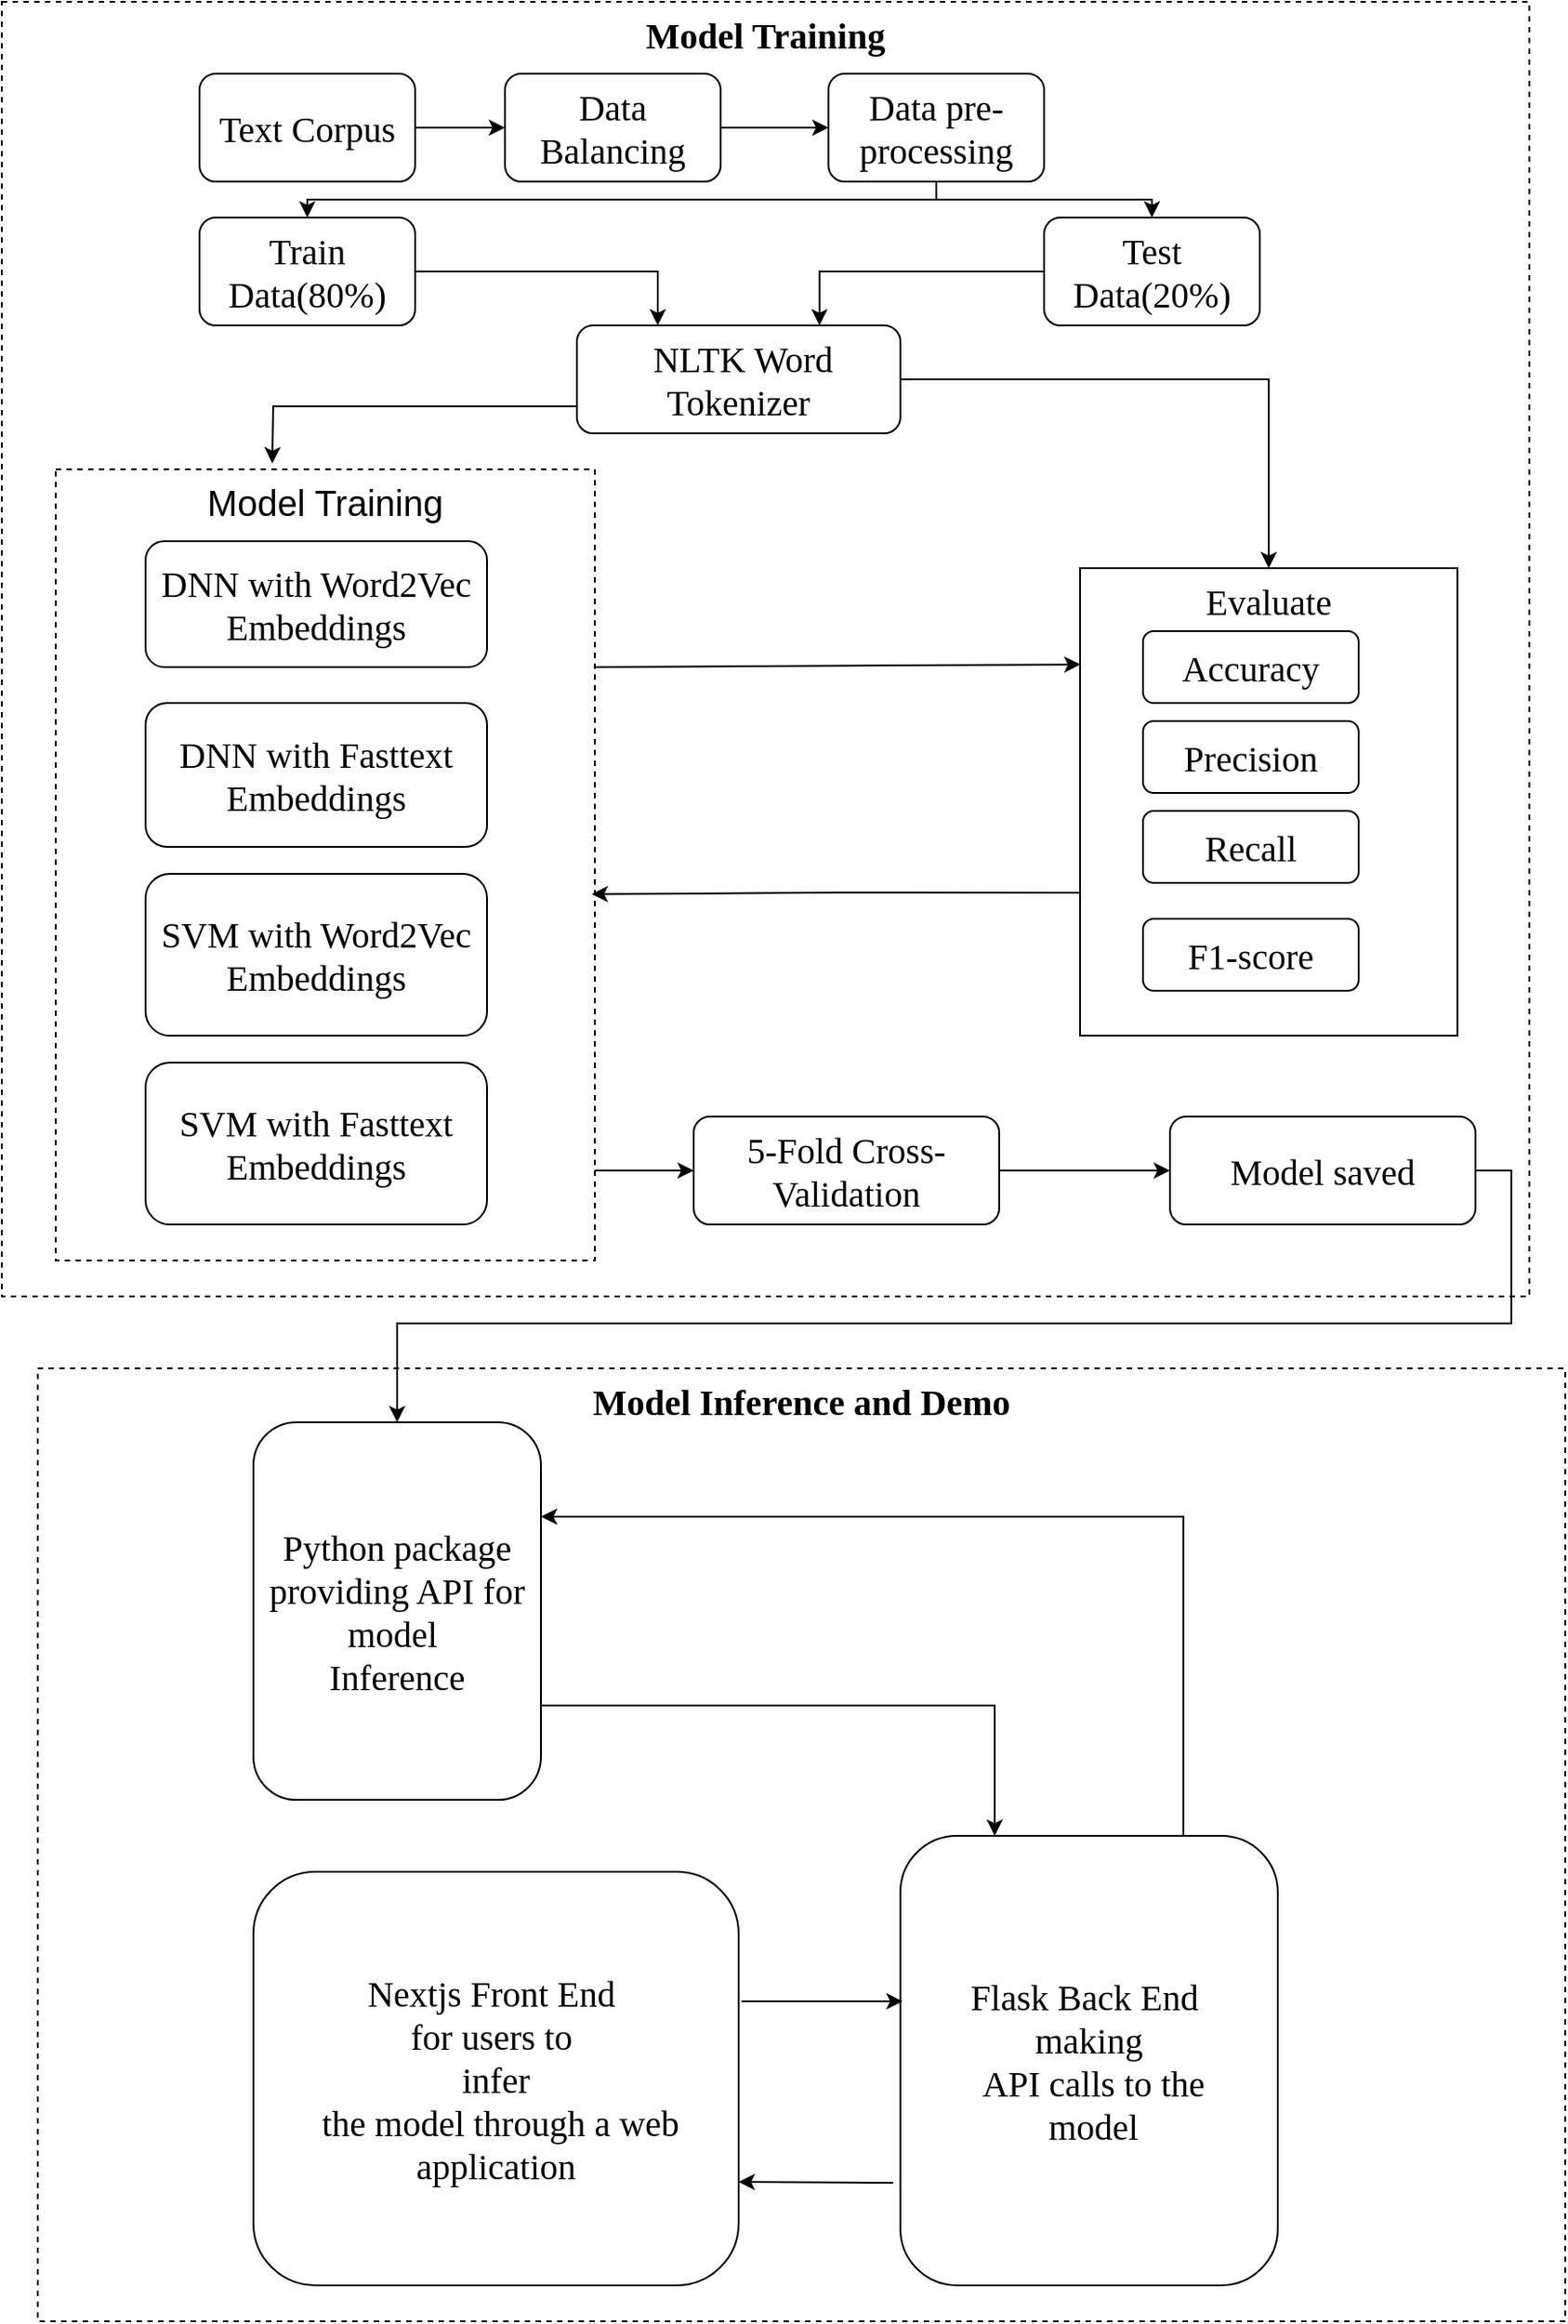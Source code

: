 <mxfile version="26.0.16">
  <diagram name="Page-1" id="t1vXy1QBSRWjMCU63GLH">
    <mxGraphModel dx="1589" dy="996" grid="1" gridSize="10" guides="1" tooltips="1" connect="1" arrows="1" fold="1" page="1" pageScale="1" pageWidth="850" pageHeight="1100" math="0" shadow="0">
      <root>
        <mxCell id="0" />
        <mxCell id="1" parent="0" />
        <mxCell id="-SibCqfSAcz3j39xvlIU-62" value="&lt;font face=&quot;Times New Roman&quot;&gt;&lt;b&gt;Model Inference and Demo&lt;/b&gt;&lt;/font&gt;" style="rounded=0;whiteSpace=wrap;html=1;verticalAlign=top;dashed=1;fontSize=20;" vertex="1" parent="1">
          <mxGeometry x="60" y="790" width="850" height="530" as="geometry" />
        </mxCell>
        <mxCell id="-SibCqfSAcz3j39xvlIU-63" value="&lt;font face=&quot;Times New Roman&quot;&gt;&lt;b&gt;Model Training&lt;/b&gt;&lt;/font&gt;" style="rounded=0;whiteSpace=wrap;html=1;dashed=1;verticalAlign=top;fontSize=20;" vertex="1" parent="1">
          <mxGeometry x="40" y="30" width="850" height="720" as="geometry" />
        </mxCell>
        <mxCell id="-SibCqfSAcz3j39xvlIU-64" style="edgeStyle=orthogonalEdgeStyle;rounded=0;orthogonalLoop=1;jettySize=auto;html=1;exitX=1;exitY=0.5;exitDx=0;exitDy=0;entryX=0;entryY=0.5;entryDx=0;entryDy=0;fontSize=20;" edge="1" parent="1" source="-SibCqfSAcz3j39xvlIU-65" target="-SibCqfSAcz3j39xvlIU-114">
          <mxGeometry relative="1" as="geometry" />
        </mxCell>
        <mxCell id="-SibCqfSAcz3j39xvlIU-65" value="Text Corpus" style="rounded=1;whiteSpace=wrap;html=1;fontSize=20;fontFamily=Times New Roman;" vertex="1" parent="1">
          <mxGeometry x="150" y="70" width="120" height="60" as="geometry" />
        </mxCell>
        <mxCell id="-SibCqfSAcz3j39xvlIU-66" style="edgeStyle=orthogonalEdgeStyle;rounded=0;orthogonalLoop=1;jettySize=auto;html=1;entryX=0.5;entryY=0;entryDx=0;entryDy=0;fontSize=20;exitX=0.5;exitY=1;exitDx=0;exitDy=0;" edge="1" parent="1" source="-SibCqfSAcz3j39xvlIU-69" target="-SibCqfSAcz3j39xvlIU-74">
          <mxGeometry relative="1" as="geometry">
            <Array as="points">
              <mxPoint x="560" y="140" />
              <mxPoint x="210" y="140" />
            </Array>
            <mxPoint x="210" y="130" as="sourcePoint" />
          </mxGeometry>
        </mxCell>
        <mxCell id="-SibCqfSAcz3j39xvlIU-67" style="edgeStyle=orthogonalEdgeStyle;rounded=0;orthogonalLoop=1;jettySize=auto;html=1;exitX=0.5;exitY=1;exitDx=0;exitDy=0;entryX=0.5;entryY=0;entryDx=0;entryDy=0;fontSize=20;" edge="1" parent="1" source="-SibCqfSAcz3j39xvlIU-69" target="-SibCqfSAcz3j39xvlIU-76">
          <mxGeometry relative="1" as="geometry">
            <Array as="points">
              <mxPoint x="560" y="140" />
              <mxPoint x="680" y="140" />
            </Array>
          </mxGeometry>
        </mxCell>
        <mxCell id="-SibCqfSAcz3j39xvlIU-69" value="Data pre-processing" style="rounded=1;whiteSpace=wrap;html=1;fontSize=20;fontFamily=Times New Roman;" vertex="1" parent="1">
          <mxGeometry x="500" y="70" width="120" height="60" as="geometry" />
        </mxCell>
        <mxCell id="-SibCqfSAcz3j39xvlIU-70" style="edgeStyle=orthogonalEdgeStyle;rounded=0;orthogonalLoop=1;jettySize=auto;html=1;fontSize=20;" edge="1" parent="1" source="-SibCqfSAcz3j39xvlIU-71" target="-SibCqfSAcz3j39xvlIU-90">
          <mxGeometry relative="1" as="geometry" />
        </mxCell>
        <mxCell id="-SibCqfSAcz3j39xvlIU-71" value="&amp;nbsp;NLTK Word Tokenizer" style="rounded=1;whiteSpace=wrap;html=1;fontSize=20;fontFamily=Times New Roman;" vertex="1" parent="1">
          <mxGeometry x="360" y="210" width="180" height="60" as="geometry" />
        </mxCell>
        <mxCell id="-SibCqfSAcz3j39xvlIU-73" style="edgeStyle=orthogonalEdgeStyle;rounded=0;orthogonalLoop=1;jettySize=auto;html=1;exitX=1;exitY=0.5;exitDx=0;exitDy=0;fontSize=20;entryX=0.25;entryY=0;entryDx=0;entryDy=0;" edge="1" parent="1" source="-SibCqfSAcz3j39xvlIU-74" target="-SibCqfSAcz3j39xvlIU-71">
          <mxGeometry relative="1" as="geometry">
            <mxPoint x="360" y="240" as="targetPoint" />
          </mxGeometry>
        </mxCell>
        <mxCell id="-SibCqfSAcz3j39xvlIU-74" value="Train Data(80%)" style="rounded=1;whiteSpace=wrap;html=1;fontSize=20;fontFamily=Times New Roman;" vertex="1" parent="1">
          <mxGeometry x="150" y="150" width="120" height="60" as="geometry" />
        </mxCell>
        <mxCell id="-SibCqfSAcz3j39xvlIU-75" style="edgeStyle=orthogonalEdgeStyle;rounded=0;orthogonalLoop=1;jettySize=auto;html=1;exitX=0;exitY=0.5;exitDx=0;exitDy=0;entryX=0.75;entryY=0;entryDx=0;entryDy=0;fontSize=20;" edge="1" parent="1" source="-SibCqfSAcz3j39xvlIU-76" target="-SibCqfSAcz3j39xvlIU-71">
          <mxGeometry relative="1" as="geometry" />
        </mxCell>
        <mxCell id="-SibCqfSAcz3j39xvlIU-76" value="Test Data(20%)" style="rounded=1;whiteSpace=wrap;html=1;fontSize=20;fontFamily=Times New Roman;" vertex="1" parent="1">
          <mxGeometry x="620" y="150" width="120" height="60" as="geometry" />
        </mxCell>
        <mxCell id="-SibCqfSAcz3j39xvlIU-78" value="Model Training" style="rounded=0;whiteSpace=wrap;html=1;dashed=1;fontSize=20;verticalAlign=top;" vertex="1" parent="1">
          <mxGeometry x="70" y="290" width="300" height="440" as="geometry" />
        </mxCell>
        <mxCell id="-SibCqfSAcz3j39xvlIU-82" value="DNN with Word2Vec Embeddings" style="rounded=1;whiteSpace=wrap;html=1;fontSize=20;fontFamily=Times New Roman;" vertex="1" parent="1">
          <mxGeometry x="120" y="330" width="190" height="70" as="geometry" />
        </mxCell>
        <mxCell id="-SibCqfSAcz3j39xvlIU-83" style="edgeStyle=orthogonalEdgeStyle;rounded=0;orthogonalLoop=1;jettySize=auto;html=1;exitX=0;exitY=0.75;exitDx=0;exitDy=0;entryX=0.381;entryY=-0.008;entryDx=0;entryDy=0;entryPerimeter=0;fontSize=20;" edge="1" parent="1" source="-SibCqfSAcz3j39xvlIU-71">
          <mxGeometry relative="1" as="geometry">
            <mxPoint x="270" y="240" as="sourcePoint" />
            <mxPoint x="190.49" y="286.72" as="targetPoint" />
          </mxGeometry>
        </mxCell>
        <mxCell id="-SibCqfSAcz3j39xvlIU-85" value="DNN with Fasttext Embeddings" style="rounded=1;whiteSpace=wrap;html=1;fontSize=20;fontFamily=Times New Roman;" vertex="1" parent="1">
          <mxGeometry x="120" y="420" width="190" height="80" as="geometry" />
        </mxCell>
        <mxCell id="-SibCqfSAcz3j39xvlIU-86" value="SVM with Word2Vec Embeddings" style="rounded=1;whiteSpace=wrap;html=1;fontSize=20;fontFamily=Times New Roman;" vertex="1" parent="1">
          <mxGeometry x="120" y="515" width="190" height="90" as="geometry" />
        </mxCell>
        <mxCell id="-SibCqfSAcz3j39xvlIU-89" style="edgeStyle=orthogonalEdgeStyle;rounded=0;orthogonalLoop=1;jettySize=auto;html=1;entryX=0.994;entryY=0.537;entryDx=0;entryDy=0;fontSize=20;exitX=-0.002;exitY=0.694;exitDx=0;exitDy=0;exitPerimeter=0;entryPerimeter=0;" edge="1" parent="1" source="-SibCqfSAcz3j39xvlIU-90" target="-SibCqfSAcz3j39xvlIU-78">
          <mxGeometry relative="1" as="geometry" />
        </mxCell>
        <mxCell id="-SibCqfSAcz3j39xvlIU-90" value="&lt;font face=&quot;Times New Roman&quot;&gt;Evaluate&lt;/font&gt;" style="rounded=0;whiteSpace=wrap;html=1;verticalAlign=top;fontSize=20;" vertex="1" parent="1">
          <mxGeometry x="640" y="345" width="210" height="260" as="geometry" />
        </mxCell>
        <mxCell id="-SibCqfSAcz3j39xvlIU-91" value="Accuracy" style="rounded=1;whiteSpace=wrap;html=1;fontSize=20;fontFamily=Times New Roman;" vertex="1" parent="1">
          <mxGeometry x="675" y="380" width="120" height="40" as="geometry" />
        </mxCell>
        <mxCell id="-SibCqfSAcz3j39xvlIU-92" value="Precision" style="rounded=1;whiteSpace=wrap;html=1;fontSize=20;fontFamily=Times New Roman;" vertex="1" parent="1">
          <mxGeometry x="675" y="430" width="120" height="40" as="geometry" />
        </mxCell>
        <mxCell id="-SibCqfSAcz3j39xvlIU-93" value="Recall" style="rounded=1;whiteSpace=wrap;html=1;fontSize=20;fontFamily=Times New Roman;" vertex="1" parent="1">
          <mxGeometry x="675" y="480" width="120" height="40" as="geometry" />
        </mxCell>
        <mxCell id="-SibCqfSAcz3j39xvlIU-94" value="F1-score" style="rounded=1;whiteSpace=wrap;html=1;fontSize=20;fontFamily=Times New Roman;" vertex="1" parent="1">
          <mxGeometry x="675" y="540" width="120" height="40" as="geometry" />
        </mxCell>
        <mxCell id="-SibCqfSAcz3j39xvlIU-95" value="" style="endArrow=classic;html=1;rounded=0;exitX=1;exitY=0.25;exitDx=0;exitDy=0;entryX=0.001;entryY=0.206;entryDx=0;entryDy=0;entryPerimeter=0;fontSize=20;" edge="1" parent="1" source="-SibCqfSAcz3j39xvlIU-78" target="-SibCqfSAcz3j39xvlIU-90">
          <mxGeometry width="50" height="50" relative="1" as="geometry">
            <mxPoint x="340" y="410" as="sourcePoint" />
            <mxPoint x="390" y="360" as="targetPoint" />
          </mxGeometry>
        </mxCell>
        <mxCell id="-SibCqfSAcz3j39xvlIU-96" style="edgeStyle=orthogonalEdgeStyle;rounded=0;orthogonalLoop=1;jettySize=auto;html=1;exitX=1;exitY=0.5;exitDx=0;exitDy=0;fontSize=20;entryX=0.5;entryY=0;entryDx=0;entryDy=0;" edge="1" parent="1" source="-SibCqfSAcz3j39xvlIU-97" target="-SibCqfSAcz3j39xvlIU-99">
          <mxGeometry relative="1" as="geometry" />
        </mxCell>
        <mxCell id="-SibCqfSAcz3j39xvlIU-97" value="Model saved" style="rounded=1;whiteSpace=wrap;html=1;fontSize=20;fontFamily=Times New Roman;" vertex="1" parent="1">
          <mxGeometry x="690" y="650" width="170" height="60" as="geometry" />
        </mxCell>
        <mxCell id="-SibCqfSAcz3j39xvlIU-98" style="edgeStyle=orthogonalEdgeStyle;rounded=0;orthogonalLoop=1;jettySize=auto;html=1;exitX=1;exitY=0.75;exitDx=0;exitDy=0;entryX=0.25;entryY=0;entryDx=0;entryDy=0;" edge="1" parent="1" source="-SibCqfSAcz3j39xvlIU-99" target="-SibCqfSAcz3j39xvlIU-101">
          <mxGeometry relative="1" as="geometry" />
        </mxCell>
        <mxCell id="-SibCqfSAcz3j39xvlIU-99" value="Python package providing API for model&amp;nbsp;&lt;div&gt;Inference&lt;/div&gt;" style="rounded=1;whiteSpace=wrap;html=1;fontSize=20;fontFamily=Times New Roman;" vertex="1" parent="1">
          <mxGeometry x="180" y="820" width="160" height="210" as="geometry" />
        </mxCell>
        <mxCell id="-SibCqfSAcz3j39xvlIU-100" style="edgeStyle=orthogonalEdgeStyle;rounded=0;orthogonalLoop=1;jettySize=auto;html=1;exitX=0.75;exitY=0;exitDx=0;exitDy=0;entryX=1;entryY=0.25;entryDx=0;entryDy=0;" edge="1" parent="1" source="-SibCqfSAcz3j39xvlIU-101" target="-SibCqfSAcz3j39xvlIU-99">
          <mxGeometry relative="1" as="geometry" />
        </mxCell>
        <mxCell id="-SibCqfSAcz3j39xvlIU-101" value="Flask Back End&amp;nbsp;&lt;div&gt;making&lt;/div&gt;&lt;div&gt;&amp;nbsp;API calls to the&lt;/div&gt;&lt;div&gt;&amp;nbsp;model&lt;/div&gt;" style="rounded=1;whiteSpace=wrap;html=1;fontSize=20;fontFamily=Times New Roman;" vertex="1" parent="1">
          <mxGeometry x="540" y="1050" width="210" height="250" as="geometry" />
        </mxCell>
        <mxCell id="-SibCqfSAcz3j39xvlIU-102" value="Nextjs Front End&amp;nbsp;&lt;div&gt;for users to&amp;nbsp;&lt;div&gt;infer&lt;/div&gt;&lt;div&gt;&amp;nbsp;the model through a web application&lt;/div&gt;&lt;/div&gt;" style="rounded=1;whiteSpace=wrap;html=1;fontSize=20;fontFamily=Times New Roman;" vertex="1" parent="1">
          <mxGeometry x="180" y="1070" width="270" height="230" as="geometry" />
        </mxCell>
        <mxCell id="-SibCqfSAcz3j39xvlIU-103" value="" style="endArrow=classic;html=1;rounded=0;entryX=0.006;entryY=0.368;entryDx=0;entryDy=0;entryPerimeter=0;exitX=1.006;exitY=0.313;exitDx=0;exitDy=0;exitPerimeter=0;fontSize=20;" edge="1" parent="1" source="-SibCqfSAcz3j39xvlIU-102" target="-SibCqfSAcz3j39xvlIU-101">
          <mxGeometry width="50" height="50" relative="1" as="geometry">
            <mxPoint x="290" y="1330" as="sourcePoint" />
            <mxPoint x="340" y="1280" as="targetPoint" />
          </mxGeometry>
        </mxCell>
        <mxCell id="-SibCqfSAcz3j39xvlIU-104" value="" style="endArrow=classic;html=1;rounded=0;entryX=1;entryY=0.75;entryDx=0;entryDy=0;fontSize=20;" edge="1" parent="1" target="-SibCqfSAcz3j39xvlIU-102">
          <mxGeometry width="50" height="50" relative="1" as="geometry">
            <mxPoint x="536" y="1243" as="sourcePoint" />
            <mxPoint x="340" y="1280" as="targetPoint" />
          </mxGeometry>
        </mxCell>
        <mxCell id="-SibCqfSAcz3j39xvlIU-106" value="" style="endArrow=classic;html=1;rounded=0;entryX=0;entryY=0.5;entryDx=0;entryDy=0;" edge="1" parent="1" target="-SibCqfSAcz3j39xvlIU-97">
          <mxGeometry width="50" height="50" relative="1" as="geometry">
            <mxPoint x="490" y="680" as="sourcePoint" />
            <mxPoint x="410" y="670" as="targetPoint" />
          </mxGeometry>
        </mxCell>
        <mxCell id="-SibCqfSAcz3j39xvlIU-110" value="SVM with Fasttext Embeddings" style="rounded=1;whiteSpace=wrap;html=1;fontSize=20;fontFamily=Times New Roman;" vertex="1" parent="1">
          <mxGeometry x="120" y="620" width="190" height="90" as="geometry" />
        </mxCell>
        <mxCell id="-SibCqfSAcz3j39xvlIU-111" value="5-Fold Cross-Validation" style="rounded=1;whiteSpace=wrap;html=1;fontSize=20;fontFamily=Times New Roman;" vertex="1" parent="1">
          <mxGeometry x="425" y="650" width="170" height="60" as="geometry" />
        </mxCell>
        <mxCell id="-SibCqfSAcz3j39xvlIU-112" value="" style="endArrow=classic;html=1;rounded=0;entryX=0;entryY=0.5;entryDx=0;entryDy=0;" edge="1" parent="1" target="-SibCqfSAcz3j39xvlIU-111">
          <mxGeometry width="50" height="50" relative="1" as="geometry">
            <mxPoint x="370" y="680" as="sourcePoint" />
            <mxPoint x="100" y="460" as="targetPoint" />
          </mxGeometry>
        </mxCell>
        <mxCell id="-SibCqfSAcz3j39xvlIU-115" style="edgeStyle=orthogonalEdgeStyle;rounded=0;orthogonalLoop=1;jettySize=auto;html=1;exitX=1;exitY=0.5;exitDx=0;exitDy=0;entryX=0;entryY=0.5;entryDx=0;entryDy=0;" edge="1" parent="1" source="-SibCqfSAcz3j39xvlIU-114" target="-SibCqfSAcz3j39xvlIU-69">
          <mxGeometry relative="1" as="geometry" />
        </mxCell>
        <mxCell id="-SibCqfSAcz3j39xvlIU-114" value="Data Balancing" style="rounded=1;whiteSpace=wrap;html=1;fontSize=20;fontFamily=Times New Roman;" vertex="1" parent="1">
          <mxGeometry x="320" y="70" width="120" height="60" as="geometry" />
        </mxCell>
      </root>
    </mxGraphModel>
  </diagram>
</mxfile>
